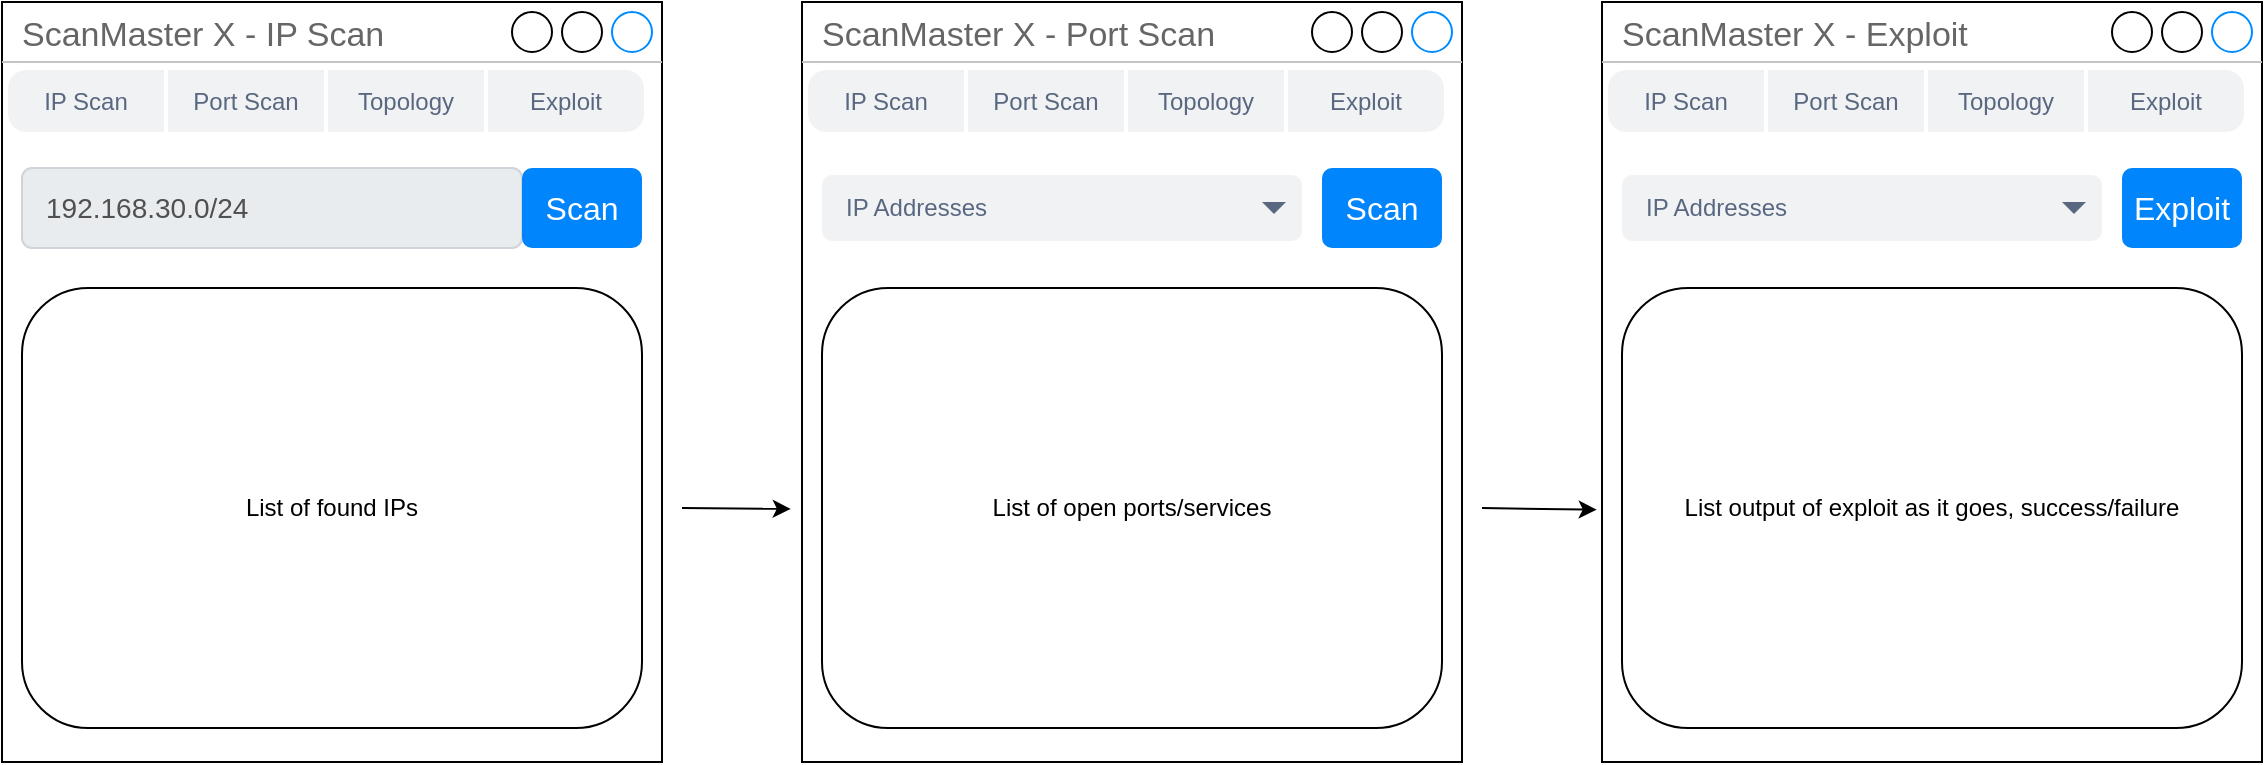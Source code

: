 <mxfile version="24.2.5" type="device">
  <diagram name="Page-1" id="03018318-947c-dd8e-b7a3-06fadd420f32">
    <mxGraphModel dx="1593" dy="926" grid="1" gridSize="10" guides="1" tooltips="1" connect="1" arrows="1" fold="1" page="1" pageScale="1" pageWidth="1100" pageHeight="850" background="none" math="0" shadow="0">
      <root>
        <mxCell id="0" />
        <mxCell id="1" parent="0" />
        <mxCell id="af4oEK7Usk6lk2g7xirI-20" value="ScanMaster X - IP Scan" style="strokeWidth=1;shadow=0;dashed=0;align=center;html=1;shape=mxgraph.mockup.containers.window;align=left;verticalAlign=top;spacingLeft=8;strokeColor2=#008cff;strokeColor3=#c4c4c4;fontColor=#666666;mainText=;fontSize=17;labelBackgroundColor=none;whiteSpace=wrap;" parent="1" vertex="1">
          <mxGeometry x="40" y="40" width="330" height="380" as="geometry" />
        </mxCell>
        <mxCell id="af4oEK7Usk6lk2g7xirI-13" value="192.168.30.0/24" style="html=1;shadow=0;dashed=0;shape=mxgraph.bootstrap.rrect;rSize=5;strokeColor=#CED4DA;strokeWidth=1;fillColor=#E9ECEF;fontColor=#505050;whiteSpace=wrap;align=left;verticalAlign=middle;spacingLeft=10;fontSize=14;" parent="1" vertex="1">
          <mxGeometry x="50" y="123" width="250" height="40" as="geometry" />
        </mxCell>
        <mxCell id="af4oEK7Usk6lk2g7xirI-15" value="" style="strokeWidth=1;shadow=0;dashed=0;align=center;html=1;shape=mxgraph.mockup.rrect;rSize=10;fillColor=#F1F2F4;strokeColor=#ffffff;strokeWidth=2" parent="1" vertex="1">
          <mxGeometry x="42" y="73" width="320" height="33" as="geometry" />
        </mxCell>
        <mxCell id="af4oEK7Usk6lk2g7xirI-16" value="Port Scan" style="rounded=0;fontSize=12;fontColor=#596780;fontStyle=0;fillColor=none;strokeColor=#ffffff;strokeWidth=2;resizeHeight=1;whiteSpace=wrap;html=1;" parent="af4oEK7Usk6lk2g7xirI-15" vertex="1">
          <mxGeometry width="80" height="33" relative="1" as="geometry">
            <mxPoint x="80" as="offset" />
          </mxGeometry>
        </mxCell>
        <mxCell id="af4oEK7Usk6lk2g7xirI-17" value="Topology" style="rounded=0;fontSize=12;fontColor=#596780;fontStyle=0;fillColor=none;strokeColor=#ffffff;strokeWidth=2;resizeHeight=1;whiteSpace=wrap;html=1;" parent="af4oEK7Usk6lk2g7xirI-15" vertex="1">
          <mxGeometry width="80" height="33" relative="1" as="geometry">
            <mxPoint x="160" as="offset" />
          </mxGeometry>
        </mxCell>
        <mxCell id="af4oEK7Usk6lk2g7xirI-18" value="Exploit" style="strokeWidth=1;shadow=0;dashed=0;align=center;html=1;shape=mxgraph.mockup.rightButton;rSize=10;fontSize=12;fontColor=#596780;fontStyle=0;fillColor=none;strokeColor=#ffffff;strokeWidth=2;resizeHeight=1;whiteSpace=wrap;" parent="af4oEK7Usk6lk2g7xirI-15" vertex="1">
          <mxGeometry x="1" width="80" height="33" relative="1" as="geometry">
            <mxPoint x="-80" as="offset" />
          </mxGeometry>
        </mxCell>
        <mxCell id="af4oEK7Usk6lk2g7xirI-19" value="IP Scan" style="strokeWidth=1;shadow=0;dashed=0;align=center;html=1;shape=mxgraph.mockup.leftButton;rSize=10;fontSize=12;fontColor=#596780;fontStyle=0;fillColor=none;strokeColor=#ffffff;strokeWidth=2;resizeHeight=1;whiteSpace=wrap;" parent="af4oEK7Usk6lk2g7xirI-15" vertex="1">
          <mxGeometry width="80" height="33" relative="1" as="geometry" />
        </mxCell>
        <mxCell id="af4oEK7Usk6lk2g7xirI-22" value="Scan" style="html=1;shadow=0;dashed=0;shape=mxgraph.bootstrap.rrect;rSize=5;strokeColor=none;strokeWidth=1;fillColor=#0085FC;fontColor=#FFFFFF;whiteSpace=wrap;align=center;verticalAlign=middle;spacingLeft=0;fontStyle=0;fontSize=16;spacing=5;" parent="1" vertex="1">
          <mxGeometry x="300" y="123" width="60" height="40" as="geometry" />
        </mxCell>
        <mxCell id="af4oEK7Usk6lk2g7xirI-23" value="List of found IPs" style="rounded=1;whiteSpace=wrap;html=1;" parent="1" vertex="1">
          <mxGeometry x="50" y="183" width="310" height="220" as="geometry" />
        </mxCell>
        <mxCell id="af4oEK7Usk6lk2g7xirI-24" value="ScanMaster X - Port Scan" style="strokeWidth=1;shadow=0;dashed=0;align=center;html=1;shape=mxgraph.mockup.containers.window;align=left;verticalAlign=top;spacingLeft=8;strokeColor2=#008cff;strokeColor3=#c4c4c4;fontColor=#666666;mainText=;fontSize=17;labelBackgroundColor=none;whiteSpace=wrap;" parent="1" vertex="1">
          <mxGeometry x="440" y="40" width="330" height="380" as="geometry" />
        </mxCell>
        <mxCell id="af4oEK7Usk6lk2g7xirI-26" value="" style="strokeWidth=1;shadow=0;dashed=0;align=center;html=1;shape=mxgraph.mockup.rrect;rSize=10;fillColor=#F1F2F4;strokeColor=#ffffff;strokeWidth=2" parent="1" vertex="1">
          <mxGeometry x="442" y="73" width="320" height="33" as="geometry" />
        </mxCell>
        <mxCell id="af4oEK7Usk6lk2g7xirI-27" value="Port Scan" style="rounded=0;fontSize=12;fontColor=#596780;fontStyle=0;fillColor=none;strokeColor=#ffffff;strokeWidth=2;resizeHeight=1;whiteSpace=wrap;html=1;" parent="af4oEK7Usk6lk2g7xirI-26" vertex="1">
          <mxGeometry width="80" height="33" relative="1" as="geometry">
            <mxPoint x="80" as="offset" />
          </mxGeometry>
        </mxCell>
        <mxCell id="af4oEK7Usk6lk2g7xirI-28" value="Topology" style="rounded=0;fontSize=12;fontColor=#596780;fontStyle=0;fillColor=none;strokeColor=#ffffff;strokeWidth=2;resizeHeight=1;whiteSpace=wrap;html=1;" parent="af4oEK7Usk6lk2g7xirI-26" vertex="1">
          <mxGeometry width="80" height="33" relative="1" as="geometry">
            <mxPoint x="160" as="offset" />
          </mxGeometry>
        </mxCell>
        <mxCell id="af4oEK7Usk6lk2g7xirI-29" value="Exploit" style="strokeWidth=1;shadow=0;dashed=0;align=center;html=1;shape=mxgraph.mockup.rightButton;rSize=10;fontSize=12;fontColor=#596780;fontStyle=0;fillColor=none;strokeColor=#ffffff;strokeWidth=2;resizeHeight=1;whiteSpace=wrap;" parent="af4oEK7Usk6lk2g7xirI-26" vertex="1">
          <mxGeometry x="1" width="80" height="33" relative="1" as="geometry">
            <mxPoint x="-80" as="offset" />
          </mxGeometry>
        </mxCell>
        <mxCell id="af4oEK7Usk6lk2g7xirI-30" value="IP Scan" style="strokeWidth=1;shadow=0;dashed=0;align=center;html=1;shape=mxgraph.mockup.leftButton;rSize=10;fontSize=12;fontColor=#596780;fontStyle=0;fillColor=none;strokeColor=#ffffff;strokeWidth=2;resizeHeight=1;whiteSpace=wrap;" parent="af4oEK7Usk6lk2g7xirI-26" vertex="1">
          <mxGeometry width="80" height="33" relative="1" as="geometry" />
        </mxCell>
        <mxCell id="af4oEK7Usk6lk2g7xirI-31" value="Scan" style="html=1;shadow=0;dashed=0;shape=mxgraph.bootstrap.rrect;rSize=5;strokeColor=none;strokeWidth=1;fillColor=#0085FC;fontColor=#FFFFFF;whiteSpace=wrap;align=center;verticalAlign=middle;spacingLeft=0;fontStyle=0;fontSize=16;spacing=5;" parent="1" vertex="1">
          <mxGeometry x="700" y="123" width="60" height="40" as="geometry" />
        </mxCell>
        <mxCell id="af4oEK7Usk6lk2g7xirI-32" value="List of open ports/services" style="rounded=1;whiteSpace=wrap;html=1;" parent="1" vertex="1">
          <mxGeometry x="450" y="183" width="310" height="220" as="geometry" />
        </mxCell>
        <mxCell id="af4oEK7Usk6lk2g7xirI-33" value="ScanMaster X - Exploit" style="strokeWidth=1;shadow=0;dashed=0;align=center;html=1;shape=mxgraph.mockup.containers.window;align=left;verticalAlign=top;spacingLeft=8;strokeColor2=#008cff;strokeColor3=#c4c4c4;fontColor=#666666;mainText=;fontSize=17;labelBackgroundColor=none;whiteSpace=wrap;" parent="1" vertex="1">
          <mxGeometry x="840" y="40" width="330" height="380" as="geometry" />
        </mxCell>
        <mxCell id="af4oEK7Usk6lk2g7xirI-35" value="" style="strokeWidth=1;shadow=0;dashed=0;align=center;html=1;shape=mxgraph.mockup.rrect;rSize=10;fillColor=#F1F2F4;strokeColor=#ffffff;strokeWidth=2" parent="1" vertex="1">
          <mxGeometry x="842" y="73" width="320" height="33" as="geometry" />
        </mxCell>
        <mxCell id="af4oEK7Usk6lk2g7xirI-36" value="Port Scan" style="rounded=0;fontSize=12;fontColor=#596780;fontStyle=0;fillColor=none;strokeColor=#ffffff;strokeWidth=2;resizeHeight=1;whiteSpace=wrap;html=1;" parent="af4oEK7Usk6lk2g7xirI-35" vertex="1">
          <mxGeometry width="80" height="33" relative="1" as="geometry">
            <mxPoint x="80" as="offset" />
          </mxGeometry>
        </mxCell>
        <mxCell id="af4oEK7Usk6lk2g7xirI-37" value="Topology" style="rounded=0;fontSize=12;fontColor=#596780;fontStyle=0;fillColor=none;strokeColor=#ffffff;strokeWidth=2;resizeHeight=1;whiteSpace=wrap;html=1;" parent="af4oEK7Usk6lk2g7xirI-35" vertex="1">
          <mxGeometry width="80" height="33" relative="1" as="geometry">
            <mxPoint x="160" as="offset" />
          </mxGeometry>
        </mxCell>
        <mxCell id="af4oEK7Usk6lk2g7xirI-38" value="Exploit" style="strokeWidth=1;shadow=0;dashed=0;align=center;html=1;shape=mxgraph.mockup.rightButton;rSize=10;fontSize=12;fontColor=#596780;fontStyle=0;fillColor=none;strokeColor=#ffffff;strokeWidth=2;resizeHeight=1;whiteSpace=wrap;" parent="af4oEK7Usk6lk2g7xirI-35" vertex="1">
          <mxGeometry x="1" width="80" height="33" relative="1" as="geometry">
            <mxPoint x="-80" as="offset" />
          </mxGeometry>
        </mxCell>
        <mxCell id="af4oEK7Usk6lk2g7xirI-39" value="IP Scan" style="strokeWidth=1;shadow=0;dashed=0;align=center;html=1;shape=mxgraph.mockup.leftButton;rSize=10;fontSize=12;fontColor=#596780;fontStyle=0;fillColor=none;strokeColor=#ffffff;strokeWidth=2;resizeHeight=1;whiteSpace=wrap;" parent="af4oEK7Usk6lk2g7xirI-35" vertex="1">
          <mxGeometry width="80" height="33" relative="1" as="geometry" />
        </mxCell>
        <mxCell id="af4oEK7Usk6lk2g7xirI-40" value="Exploit" style="html=1;shadow=0;dashed=0;shape=mxgraph.bootstrap.rrect;rSize=5;strokeColor=none;strokeWidth=1;fillColor=#0085FC;fontColor=#FFFFFF;whiteSpace=wrap;align=center;verticalAlign=middle;spacingLeft=0;fontStyle=0;fontSize=16;spacing=5;" parent="1" vertex="1">
          <mxGeometry x="1100" y="123" width="60" height="40" as="geometry" />
        </mxCell>
        <mxCell id="af4oEK7Usk6lk2g7xirI-41" value="List output of exploit as it goes, success/failure" style="rounded=1;whiteSpace=wrap;html=1;" parent="1" vertex="1">
          <mxGeometry x="850" y="183" width="310" height="220" as="geometry" />
        </mxCell>
        <mxCell id="sr_4_iSAIX6MinIbNjUO-1" value="IP Addresses" style="rounded=1;fillColor=#F1F2F4;strokeColor=none;html=1;whiteSpace=wrap;fontColor=#596780;align=left;fontSize=12;spacingLeft=10;sketch=0;" vertex="1" parent="1">
          <mxGeometry x="450" y="126.5" width="240" height="33" as="geometry" />
        </mxCell>
        <mxCell id="sr_4_iSAIX6MinIbNjUO-2" value="" style="shape=triangle;direction=south;fillColor=#596780;strokeColor=none;html=1;sketch=0;" vertex="1" parent="sr_4_iSAIX6MinIbNjUO-1">
          <mxGeometry x="1" y="0.5" width="12" height="6" relative="1" as="geometry">
            <mxPoint x="-20" y="-3" as="offset" />
          </mxGeometry>
        </mxCell>
        <mxCell id="sr_4_iSAIX6MinIbNjUO-3" value="IP Addresses" style="rounded=1;fillColor=#F1F2F4;strokeColor=none;html=1;whiteSpace=wrap;fontColor=#596780;align=left;fontSize=12;spacingLeft=10;sketch=0;" vertex="1" parent="1">
          <mxGeometry x="850" y="126.5" width="240" height="33" as="geometry" />
        </mxCell>
        <mxCell id="sr_4_iSAIX6MinIbNjUO-4" value="" style="shape=triangle;direction=south;fillColor=#596780;strokeColor=none;html=1;sketch=0;" vertex="1" parent="sr_4_iSAIX6MinIbNjUO-3">
          <mxGeometry x="1" y="0.5" width="12" height="6" relative="1" as="geometry">
            <mxPoint x="-20" y="-3" as="offset" />
          </mxGeometry>
        </mxCell>
        <mxCell id="sr_4_iSAIX6MinIbNjUO-8" style="edgeStyle=orthogonalEdgeStyle;rounded=0;orthogonalLoop=1;jettySize=auto;html=1;entryX=-0.017;entryY=0.667;entryDx=0;entryDy=0;entryPerimeter=0;" edge="1" parent="1" target="af4oEK7Usk6lk2g7xirI-24">
          <mxGeometry relative="1" as="geometry">
            <mxPoint x="380" y="293" as="sourcePoint" />
          </mxGeometry>
        </mxCell>
        <mxCell id="sr_4_iSAIX6MinIbNjUO-9" style="edgeStyle=orthogonalEdgeStyle;rounded=0;orthogonalLoop=1;jettySize=auto;html=1;entryX=-0.008;entryY=0.668;entryDx=0;entryDy=0;entryPerimeter=0;" edge="1" parent="1" target="af4oEK7Usk6lk2g7xirI-33">
          <mxGeometry relative="1" as="geometry">
            <mxPoint x="780" y="293" as="sourcePoint" />
          </mxGeometry>
        </mxCell>
      </root>
    </mxGraphModel>
  </diagram>
</mxfile>
